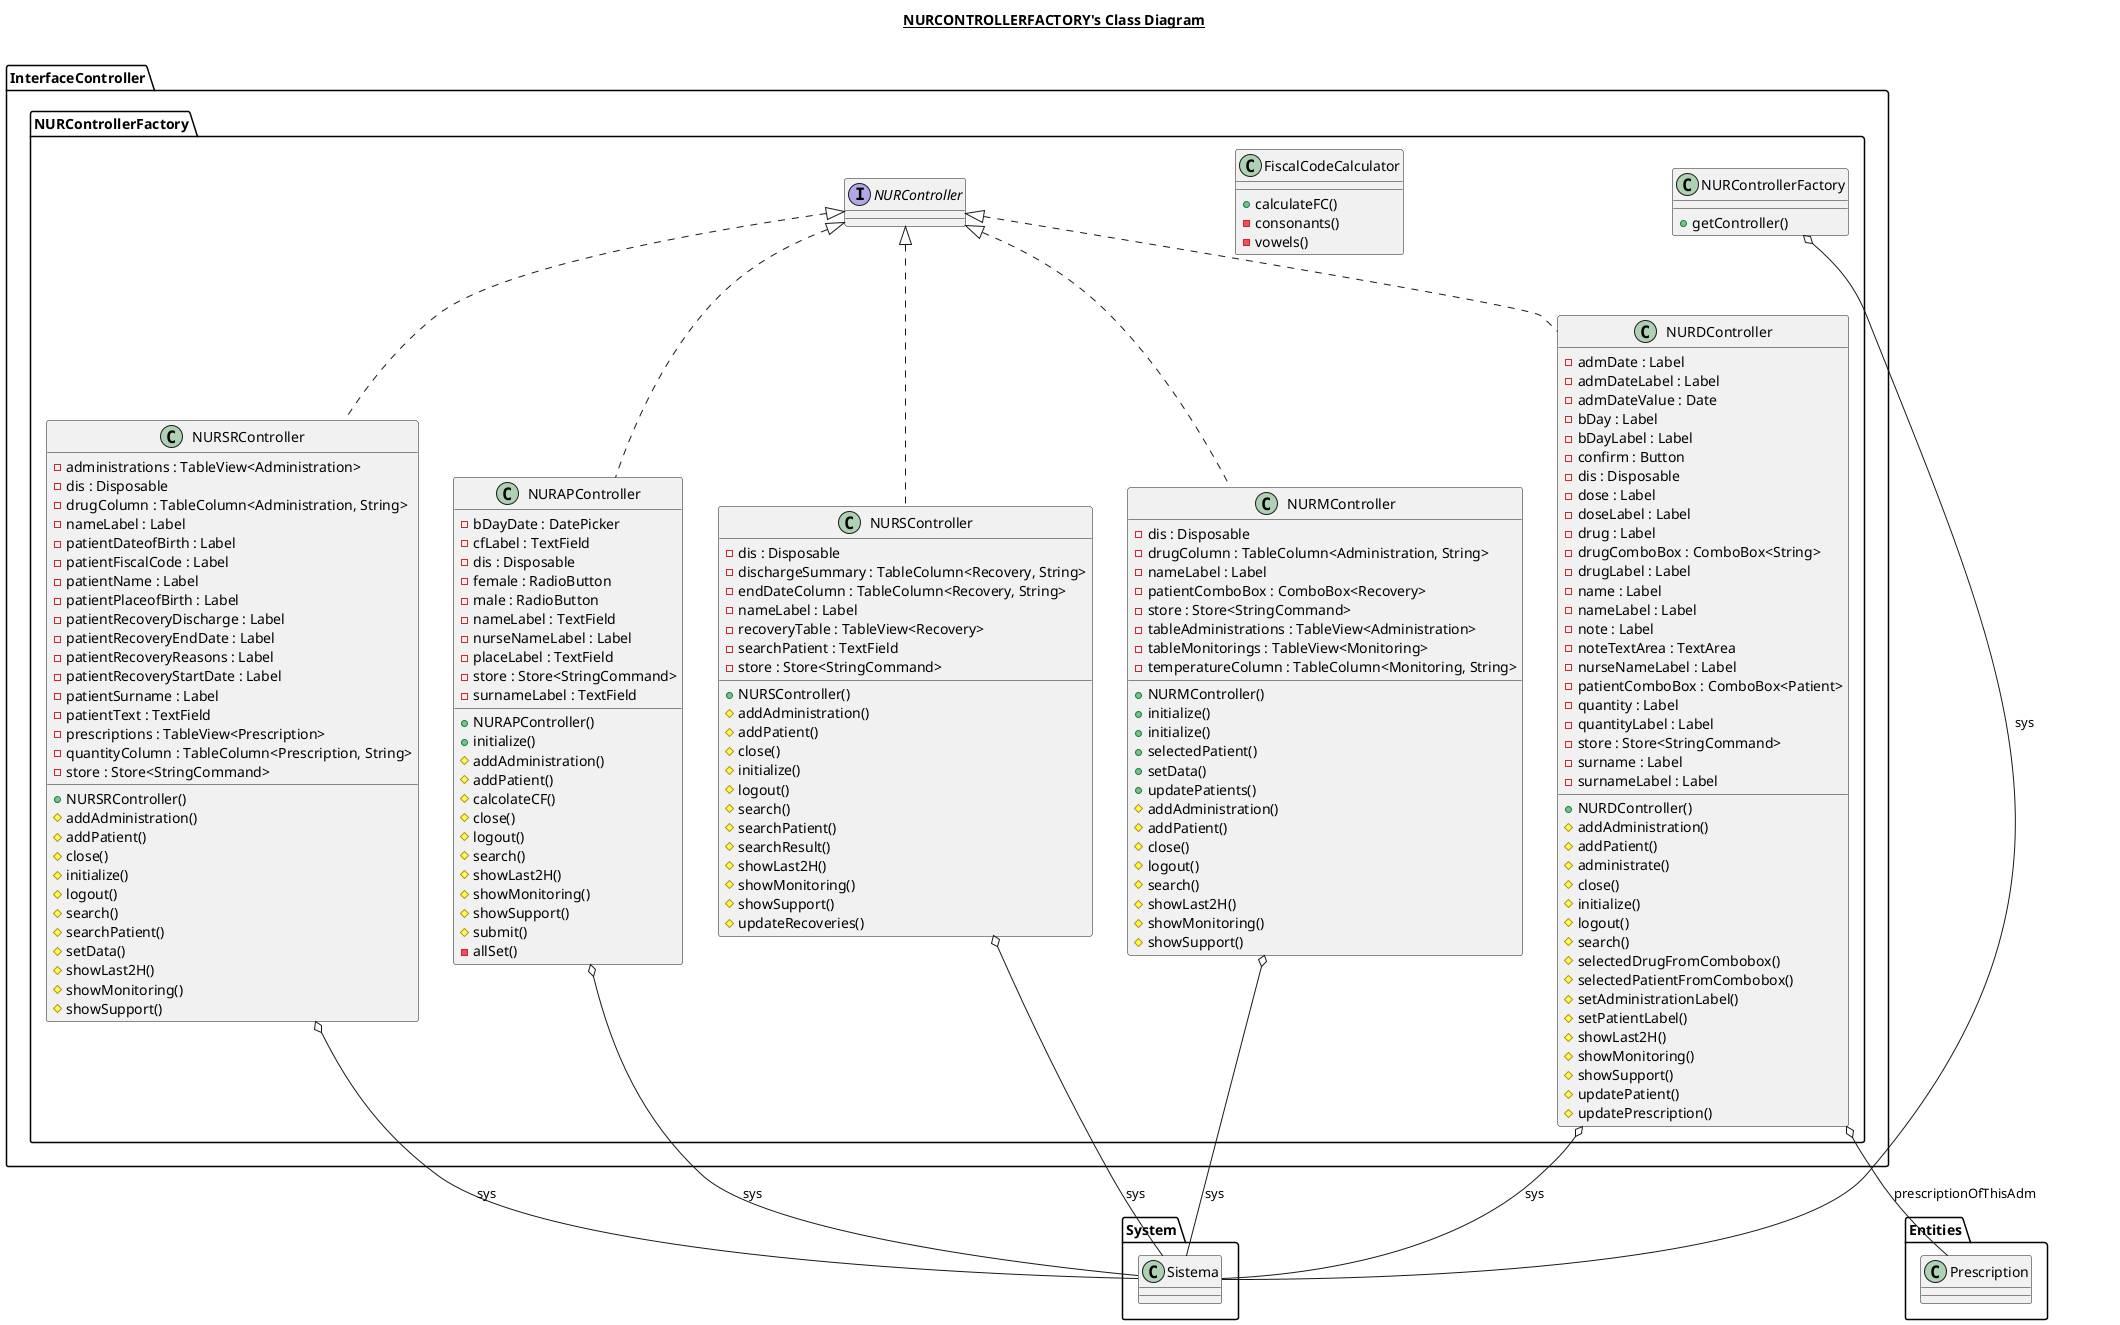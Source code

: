 @startuml

title __NURCONTROLLERFACTORY's Class Diagram__\n

        class InterfaceController.NURControllerFactory.FiscalCodeCalculator {
            + calculateFC()
            - consonants()
            - vowels()
        }


        class InterfaceController.NURControllerFactory.NURAPController {
            - bDayDate : DatePicker
            - cfLabel : TextField
            - dis : Disposable
            - female : RadioButton
            - male : RadioButton
            - nameLabel : TextField
            - nurseNameLabel : Label
            - placeLabel : TextField
            - store : Store<StringCommand>
            - surnameLabel : TextField
            + NURAPController()
            + initialize()
            # addAdministration()
            # addPatient()
            # calcolateCF()
            # close()
            # logout()
            # search()
            # showLast2H()
            # showMonitoring()
            # showSupport()
            # submit()
            - allSet()
        }


        interface InterfaceController.NURControllerFactory.NURController {
        }


        class InterfaceController.NURControllerFactory.NURControllerFactory {
            + getController()
        }


        class InterfaceController.NURControllerFactory.NURDController {
            - admDate : Label
            - admDateLabel : Label
            - admDateValue : Date
            - bDay : Label
            - bDayLabel : Label
            - confirm : Button
            - dis : Disposable
            - dose : Label
            - doseLabel : Label
            - drug : Label
            - drugComboBox : ComboBox<String>
            - drugLabel : Label
            - name : Label
            - nameLabel : Label
            - note : Label
            - noteTextArea : TextArea
            - nurseNameLabel : Label
            - patientComboBox : ComboBox<Patient>
            - quantity : Label
            - quantityLabel : Label
            - store : Store<StringCommand>
            - surname : Label
            - surnameLabel : Label
            + NURDController()
            # addAdministration()
            # addPatient()
            # administrate()
            # close()
            # initialize()
            # logout()
            # search()
            # selectedDrugFromCombobox()
            # selectedPatientFromCombobox()
            # setAdministrationLabel()
            # setPatientLabel()
            # showLast2H()
            # showMonitoring()
            # showSupport()
            # updatePatient()
            # updatePrescription()
        }


        class InterfaceController.NURControllerFactory.NURMController {
            - dis : Disposable
            - drugColumn : TableColumn<Administration, String>
            - nameLabel : Label
            - patientComboBox : ComboBox<Recovery>
            - store : Store<StringCommand>
            - tableAdministrations : TableView<Administration>
            - tableMonitorings : TableView<Monitoring>
            - temperatureColumn : TableColumn<Monitoring, String>
            + NURMController()
            + initialize()
            + initialize()
            + selectedPatient()
            + setData()
            + updatePatients()
            # addAdministration()
            # addPatient()
            # close()
            # logout()
            # search()
            # showLast2H()
            # showMonitoring()
            # showSupport()
        }


        class InterfaceController.NURControllerFactory.NURSController {
            - dis : Disposable
            - dischargeSummary : TableColumn<Recovery, String>
            - endDateColumn : TableColumn<Recovery, String>
            - nameLabel : Label
            - recoveryTable : TableView<Recovery>
            - searchPatient : TextField
            - store : Store<StringCommand>
            + NURSController()
            # addAdministration()
            # addPatient()
            # close()
            # initialize()
            # logout()
            # search()
            # searchPatient()
            # searchResult()
            # showLast2H()
            # showMonitoring()
            # showSupport()
            # updateRecoveries()
        }


        class InterfaceController.NURControllerFactory.NURSRController {
            - administrations : TableView<Administration>
            - dis : Disposable
            - drugColumn : TableColumn<Administration, String>
            - nameLabel : Label
            - patientDateofBirth : Label
            - patientFiscalCode : Label
            - patientName : Label
            - patientPlaceofBirth : Label
            - patientRecoveryDischarge : Label
            - patientRecoveryEndDate : Label
            - patientRecoveryReasons : Label
            - patientRecoveryStartDate : Label
            - patientSurname : Label
            - patientText : TextField
            - prescriptions : TableView<Prescription>
            - quantityColumn : TableColumn<Prescription, String>
            - store : Store<StringCommand>
            + NURSRController()
            # addAdministration()
            # addPatient()
            # close()
            # initialize()
            # logout()
            # search()
            # searchPatient()
            # setData()
            # showLast2H()
            # showMonitoring()
            # showSupport()
        }

  InterfaceController.NURControllerFactory.NURAPController .up.|> InterfaceController.NURControllerFactory.NURController
  InterfaceController.NURControllerFactory.NURAPController o-- System.Sistema : sys
  InterfaceController.NURControllerFactory.NURControllerFactory o-- System.Sistema : sys
  InterfaceController.NURControllerFactory.NURDController .up.|> InterfaceController.NURControllerFactory.NURController
  InterfaceController.NURControllerFactory.NURDController o-- Entities.Prescription : prescriptionOfThisAdm
  InterfaceController.NURControllerFactory.NURDController o-- System.Sistema : sys
  InterfaceController.NURControllerFactory.NURMController .up.|> InterfaceController.NURControllerFactory.NURController
  InterfaceController.NURControllerFactory.NURMController o-- System.Sistema : sys
  InterfaceController.NURControllerFactory.NURSController .up.|> InterfaceController.NURControllerFactory.NURController
  InterfaceController.NURControllerFactory.NURSController o-- System.Sistema : sys
  InterfaceController.NURControllerFactory.NURSRController .up.|> InterfaceController.NURControllerFactory.NURController
  InterfaceController.NURControllerFactory.NURSRController o-- System.Sistema : sys

@enduml
